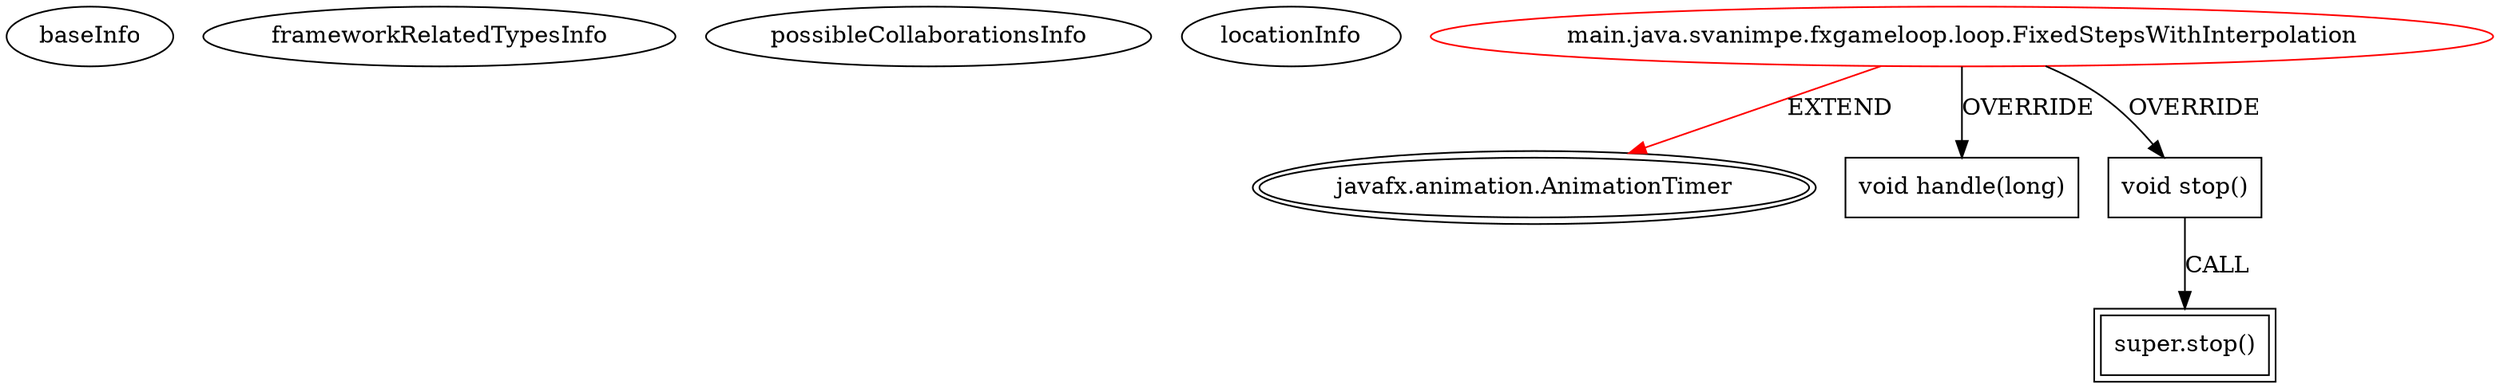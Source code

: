 digraph {
baseInfo[graphId=4403,category="extension_graph",isAnonymous=false,possibleRelation=false]
frameworkRelatedTypesInfo[0="javafx.animation.AnimationTimer"]
possibleCollaborationsInfo[]
locationInfo[projectName="svanimpe-fx-game-loops",filePath="/svanimpe-fx-game-loops/fx-game-loops-master/src/main/java/svanimpe/fxgameloop/loop/FixedStepsWithInterpolation.java",contextSignature="FixedStepsWithInterpolation",graphId="4403"]
0[label="main.java.svanimpe.fxgameloop.loop.FixedStepsWithInterpolation",vertexType="ROOT_CLIENT_CLASS_DECLARATION",isFrameworkType=false,color=red]
1[label="javafx.animation.AnimationTimer",vertexType="FRAMEWORK_CLASS_TYPE",isFrameworkType=true,peripheries=2]
2[label="void handle(long)",vertexType="OVERRIDING_METHOD_DECLARATION",isFrameworkType=false,shape=box]
3[label="void stop()",vertexType="OVERRIDING_METHOD_DECLARATION",isFrameworkType=false,shape=box]
4[label="super.stop()",vertexType="SUPER_CALL",isFrameworkType=true,peripheries=2,shape=box]
0->1[label="EXTEND",color=red]
0->2[label="OVERRIDE"]
0->3[label="OVERRIDE"]
3->4[label="CALL"]
}
